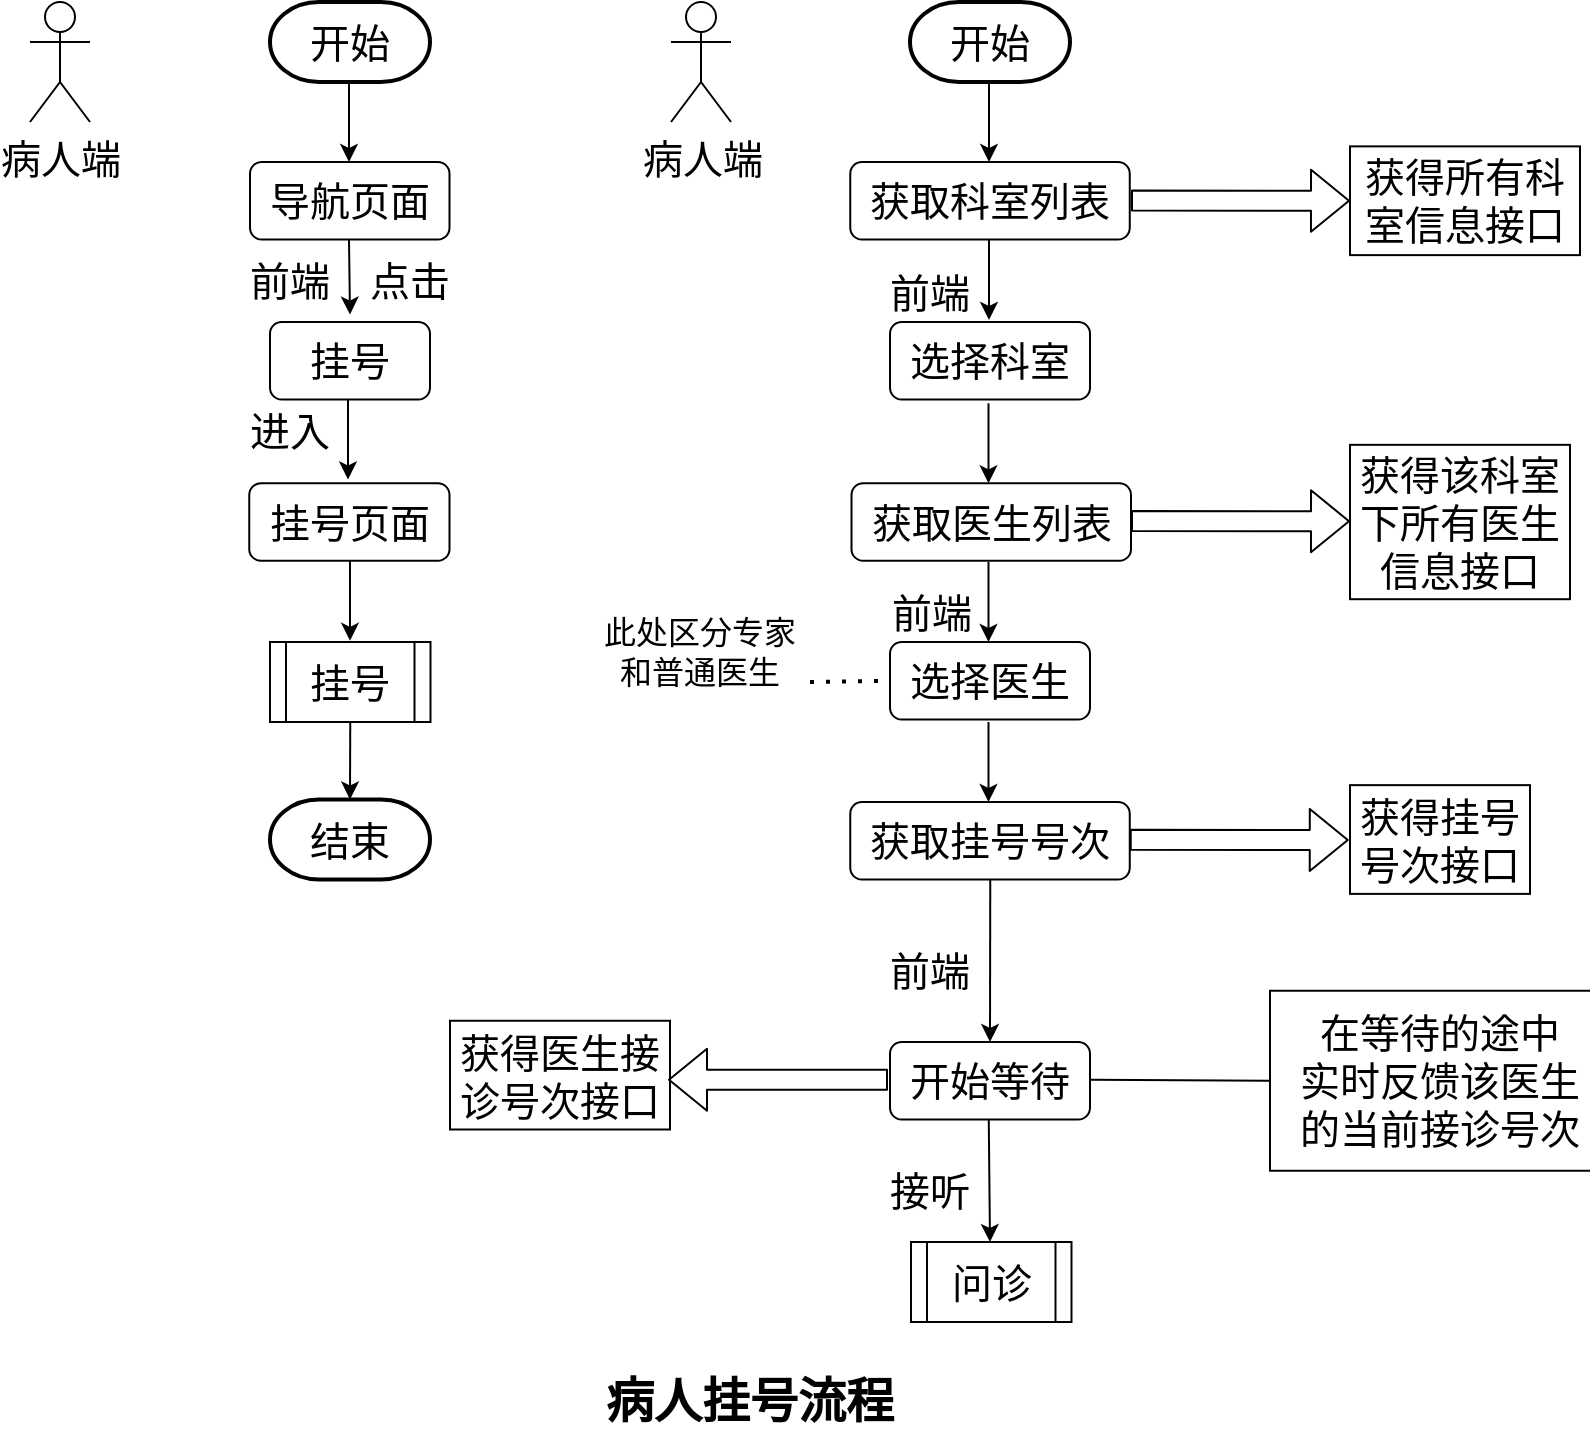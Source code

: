 <mxfile>
    <diagram id="X5SzS_FeevJv-DkIXQUU" name="第 1 页">
        <mxGraphModel dx="930" dy="659" grid="1" gridSize="10" guides="1" tooltips="1" connect="1" arrows="1" fold="1" page="1" pageScale="1" pageWidth="827" pageHeight="1169" math="0" shadow="0">
            <root>
                <mxCell id="0"/>
                <mxCell id="1" parent="0"/>
                <mxCell id="193" value="&lt;font style=&quot;font-size: 20px;&quot;&gt;病人端&lt;/font&gt;" style="shape=umlActor;verticalLabelPosition=bottom;verticalAlign=top;html=1;outlineConnect=0;" parent="1" vertex="1">
                    <mxGeometry x="40" y="40" width="30" height="60" as="geometry"/>
                </mxCell>
                <mxCell id="194" value="开始" style="strokeWidth=2;html=1;shape=mxgraph.flowchart.terminator;whiteSpace=wrap;fontSize=20;" parent="1" vertex="1">
                    <mxGeometry x="160" y="40" width="80" height="40" as="geometry"/>
                </mxCell>
                <mxCell id="195" value="" style="endArrow=classic;html=1;fontSize=20;exitX=0.5;exitY=1;exitDx=0;exitDy=0;exitPerimeter=0;strokeWidth=1;" parent="1" edge="1">
                    <mxGeometry width="50" height="50" relative="1" as="geometry">
                        <mxPoint x="199.5" y="80" as="sourcePoint"/>
                        <mxPoint x="199.5" y="120" as="targetPoint"/>
                    </mxGeometry>
                </mxCell>
                <mxCell id="196" value="导航页面" style="rounded=1;whiteSpace=wrap;html=1;fontSize=20;" parent="1" vertex="1">
                    <mxGeometry x="150" y="120" width="99.75" height="38.75" as="geometry"/>
                </mxCell>
                <mxCell id="197" value="" style="endArrow=classic;html=1;fontSize=20;exitX=0.5;exitY=1;exitDx=0;exitDy=0;exitPerimeter=0;strokeWidth=1;entryX=0.5;entryY=0;entryDx=0;entryDy=0;" parent="1" edge="1">
                    <mxGeometry width="50" height="50" relative="1" as="geometry">
                        <mxPoint x="199.5" y="158.75" as="sourcePoint"/>
                        <mxPoint x="200" y="196.25" as="targetPoint"/>
                    </mxGeometry>
                </mxCell>
                <mxCell id="198" value="前端" style="text;html=1;strokeColor=none;fillColor=none;align=center;verticalAlign=middle;whiteSpace=wrap;rounded=0;fontSize=20;" parent="1" vertex="1">
                    <mxGeometry x="140" y="163.75" width="60" height="30" as="geometry"/>
                </mxCell>
                <mxCell id="199" value="点击" style="text;html=1;strokeColor=none;fillColor=none;align=center;verticalAlign=middle;whiteSpace=wrap;rounded=0;fontSize=20;" parent="1" vertex="1">
                    <mxGeometry x="200" y="163.75" width="60" height="30" as="geometry"/>
                </mxCell>
                <mxCell id="200" value="挂号" style="rounded=1;whiteSpace=wrap;html=1;fontSize=20;" parent="1" vertex="1">
                    <mxGeometry x="160" y="200" width="80" height="38.75" as="geometry"/>
                </mxCell>
                <mxCell id="201" value="" style="endArrow=classic;html=1;fontSize=20;exitX=0.5;exitY=1;exitDx=0;exitDy=0;exitPerimeter=0;strokeWidth=1;" parent="1" edge="1">
                    <mxGeometry width="50" height="50" relative="1" as="geometry">
                        <mxPoint x="199" y="238.75" as="sourcePoint"/>
                        <mxPoint x="199" y="278.75" as="targetPoint"/>
                    </mxGeometry>
                </mxCell>
                <mxCell id="202" value="挂号页面" style="rounded=1;whiteSpace=wrap;html=1;fontSize=20;" parent="1" vertex="1">
                    <mxGeometry x="149.63" y="280.63" width="100.12" height="38.75" as="geometry"/>
                </mxCell>
                <mxCell id="203" value="进入" style="text;html=1;strokeColor=none;fillColor=none;align=center;verticalAlign=middle;whiteSpace=wrap;rounded=0;fontSize=20;" parent="1" vertex="1">
                    <mxGeometry x="140" y="238.75" width="60" height="30" as="geometry"/>
                </mxCell>
                <mxCell id="204" value="" style="endArrow=classic;html=1;fontSize=20;exitX=0.5;exitY=1;exitDx=0;exitDy=0;exitPerimeter=0;strokeWidth=1;" parent="1" edge="1">
                    <mxGeometry width="50" height="50" relative="1" as="geometry">
                        <mxPoint x="200" y="319.38" as="sourcePoint"/>
                        <mxPoint x="200" y="359.38" as="targetPoint"/>
                    </mxGeometry>
                </mxCell>
                <mxCell id="205" value="&lt;font style=&quot;font-size: 20px;&quot;&gt;挂号&lt;/font&gt;" style="shape=process;whiteSpace=wrap;html=1;backgroundOutline=1;" parent="1" vertex="1">
                    <mxGeometry x="160" y="360" width="80.25" height="40" as="geometry"/>
                </mxCell>
                <mxCell id="206" value="" style="endArrow=classic;html=1;fontSize=20;strokeWidth=1;entryX=0.5;entryY=0;entryDx=0;entryDy=0;entryPerimeter=0;exitX=0.5;exitY=1;exitDx=0;exitDy=0;" parent="1" source="205" target="207" edge="1">
                    <mxGeometry width="50" height="50" relative="1" as="geometry">
                        <mxPoint x="300" y="430" as="sourcePoint"/>
                        <mxPoint x="270" y="430" as="targetPoint"/>
                    </mxGeometry>
                </mxCell>
                <mxCell id="207" value="结束" style="strokeWidth=2;html=1;shape=mxgraph.flowchart.terminator;whiteSpace=wrap;fontSize=20;" parent="1" vertex="1">
                    <mxGeometry x="160" y="438.75" width="80" height="40" as="geometry"/>
                </mxCell>
                <mxCell id="208" value="&lt;font style=&quot;font-size: 20px;&quot;&gt;病人端&lt;/font&gt;" style="shape=umlActor;verticalLabelPosition=bottom;verticalAlign=top;html=1;outlineConnect=0;" parent="1" vertex="1">
                    <mxGeometry x="360.5" y="40" width="30" height="60" as="geometry"/>
                </mxCell>
                <mxCell id="209" value="开始" style="strokeWidth=2;html=1;shape=mxgraph.flowchart.terminator;whiteSpace=wrap;fontSize=20;" parent="1" vertex="1">
                    <mxGeometry x="480" y="40" width="80" height="40" as="geometry"/>
                </mxCell>
                <mxCell id="210" value="" style="endArrow=classic;html=1;fontSize=20;exitX=0.5;exitY=1;exitDx=0;exitDy=0;exitPerimeter=0;strokeWidth=1;" parent="1" edge="1">
                    <mxGeometry width="50" height="50" relative="1" as="geometry">
                        <mxPoint x="519.5" y="80" as="sourcePoint"/>
                        <mxPoint x="519.5" y="120" as="targetPoint"/>
                    </mxGeometry>
                </mxCell>
                <mxCell id="211" value="获取科室列表" style="rounded=1;whiteSpace=wrap;html=1;fontSize=20;" parent="1" vertex="1">
                    <mxGeometry x="450.13" y="120" width="139.75" height="38.75" as="geometry"/>
                </mxCell>
                <mxCell id="212" value="" style="shape=flexArrow;endArrow=classic;html=1;exitX=1;exitY=0.5;exitDx=0;exitDy=0;entryX=0;entryY=0.5;entryDx=0;entryDy=0;" parent="1" target="213" edge="1">
                    <mxGeometry width="50" height="50" relative="1" as="geometry">
                        <mxPoint x="590.5" y="139.25" as="sourcePoint"/>
                        <mxPoint x="735.5" y="138.875" as="targetPoint"/>
                    </mxGeometry>
                </mxCell>
                <mxCell id="213" value="&lt;font style=&quot;font-size: 20px;&quot;&gt;获得所有科室信息接口&lt;/font&gt;" style="rounded=0;whiteSpace=wrap;html=1;fillColor=none;" parent="1" vertex="1">
                    <mxGeometry x="700" y="112.19" width="115" height="54.37" as="geometry"/>
                </mxCell>
                <mxCell id="214" value="" style="endArrow=classic;html=1;fontSize=20;exitX=0.5;exitY=1;exitDx=0;exitDy=0;exitPerimeter=0;strokeWidth=1;" parent="1" edge="1">
                    <mxGeometry width="50" height="50" relative="1" as="geometry">
                        <mxPoint x="519.5" y="159" as="sourcePoint"/>
                        <mxPoint x="519.5" y="199" as="targetPoint"/>
                    </mxGeometry>
                </mxCell>
                <mxCell id="215" value="选择科室" style="rounded=1;whiteSpace=wrap;html=1;fontSize=20;" parent="1" vertex="1">
                    <mxGeometry x="470.01" y="200" width="100" height="38.75" as="geometry"/>
                </mxCell>
                <mxCell id="216" value="前端" style="text;html=1;strokeColor=none;fillColor=none;align=center;verticalAlign=middle;whiteSpace=wrap;rounded=0;fontSize=20;" parent="1" vertex="1">
                    <mxGeometry x="460.25" y="170" width="60" height="30" as="geometry"/>
                </mxCell>
                <mxCell id="217" value="" style="endArrow=classic;html=1;fontSize=20;exitX=0.5;exitY=1;exitDx=0;exitDy=0;exitPerimeter=0;strokeWidth=1;" parent="1" edge="1">
                    <mxGeometry width="50" height="50" relative="1" as="geometry">
                        <mxPoint x="519.25" y="240.63" as="sourcePoint"/>
                        <mxPoint x="519.25" y="280.63" as="targetPoint"/>
                    </mxGeometry>
                </mxCell>
                <mxCell id="218" value="获取医生列表" style="rounded=1;whiteSpace=wrap;html=1;fontSize=20;" parent="1" vertex="1">
                    <mxGeometry x="450.75" y="280.63" width="139.75" height="38.75" as="geometry"/>
                </mxCell>
                <mxCell id="219" value="" style="shape=flexArrow;endArrow=classic;html=1;exitX=1;exitY=0.5;exitDx=0;exitDy=0;entryX=0;entryY=0.5;entryDx=0;entryDy=0;" parent="1" edge="1">
                    <mxGeometry width="50" height="50" relative="1" as="geometry">
                        <mxPoint x="590.5" y="299.5" as="sourcePoint"/>
                        <mxPoint x="700" y="299.625" as="targetPoint"/>
                    </mxGeometry>
                </mxCell>
                <mxCell id="220" value="&lt;font style=&quot;font-size: 20px;&quot;&gt;获得该科室下所有医生信息接口&lt;/font&gt;" style="rounded=0;whiteSpace=wrap;html=1;fillColor=none;" parent="1" vertex="1">
                    <mxGeometry x="700" y="261.42" width="110" height="77.18" as="geometry"/>
                </mxCell>
                <mxCell id="221" value="" style="endArrow=classic;html=1;fontSize=20;exitX=0.5;exitY=1;exitDx=0;exitDy=0;exitPerimeter=0;strokeWidth=1;" parent="1" edge="1">
                    <mxGeometry width="50" height="50" relative="1" as="geometry">
                        <mxPoint x="519.25" y="320" as="sourcePoint"/>
                        <mxPoint x="519.25" y="360" as="targetPoint"/>
                    </mxGeometry>
                </mxCell>
                <mxCell id="222" value="选择医生" style="rounded=1;whiteSpace=wrap;html=1;fontSize=20;" parent="1" vertex="1">
                    <mxGeometry x="470" y="360" width="100" height="38.75" as="geometry"/>
                </mxCell>
                <mxCell id="223" value="前端" style="text;html=1;strokeColor=none;fillColor=none;align=center;verticalAlign=middle;whiteSpace=wrap;rounded=0;fontSize=20;" parent="1" vertex="1">
                    <mxGeometry x="460.5" y="330" width="60" height="30" as="geometry"/>
                </mxCell>
                <mxCell id="224" value="" style="endArrow=classic;html=1;fontSize=20;exitX=0.5;exitY=1;exitDx=0;exitDy=0;exitPerimeter=0;strokeWidth=1;" parent="1" edge="1">
                    <mxGeometry width="50" height="50" relative="1" as="geometry">
                        <mxPoint x="519.25" y="400" as="sourcePoint"/>
                        <mxPoint x="519.25" y="440" as="targetPoint"/>
                    </mxGeometry>
                </mxCell>
                <mxCell id="225" value="获取挂号号次" style="rounded=1;whiteSpace=wrap;html=1;fontSize=20;" parent="1" vertex="1">
                    <mxGeometry x="450.13" y="440" width="139.75" height="38.75" as="geometry"/>
                </mxCell>
                <mxCell id="226" value="" style="shape=flexArrow;endArrow=classic;html=1;exitX=1;exitY=0.5;exitDx=0;exitDy=0;entryX=0;entryY=0.5;entryDx=0;entryDy=0;" parent="1" edge="1">
                    <mxGeometry width="50" height="50" relative="1" as="geometry">
                        <mxPoint x="589.88" y="458.88" as="sourcePoint"/>
                        <mxPoint x="699.38" y="459.005" as="targetPoint"/>
                    </mxGeometry>
                </mxCell>
                <mxCell id="227" value="&lt;font style=&quot;font-size: 20px;&quot;&gt;获得挂号&lt;br&gt;号次接口&lt;/font&gt;" style="rounded=0;whiteSpace=wrap;html=1;fillColor=none;" parent="1" vertex="1">
                    <mxGeometry x="700" y="431.57" width="90" height="54.37" as="geometry"/>
                </mxCell>
                <mxCell id="228" value="" style="endArrow=classic;html=1;fontSize=20;exitX=0.5;exitY=1;exitDx=0;exitDy=0;exitPerimeter=0;strokeWidth=1;entryX=0.5;entryY=0;entryDx=0;entryDy=0;" parent="1" target="230" edge="1">
                    <mxGeometry width="50" height="50" relative="1" as="geometry">
                        <mxPoint x="520.13" y="478.75" as="sourcePoint"/>
                        <mxPoint x="520.13" y="518.75" as="targetPoint"/>
                    </mxGeometry>
                </mxCell>
                <mxCell id="229" value="前端" style="text;html=1;strokeColor=none;fillColor=none;align=center;verticalAlign=middle;whiteSpace=wrap;rounded=0;fontSize=20;" parent="1" vertex="1">
                    <mxGeometry x="460.25" y="509" width="60" height="30" as="geometry"/>
                </mxCell>
                <mxCell id="230" value="开始等待" style="rounded=1;whiteSpace=wrap;html=1;fontSize=20;" parent="1" vertex="1">
                    <mxGeometry x="470" y="560" width="100" height="38.75" as="geometry"/>
                </mxCell>
                <mxCell id="231" value="" style="strokeWidth=1;html=1;shape=mxgraph.flowchart.annotation_1;align=left;pointerEvents=1;fontSize=20;" parent="1" vertex="1">
                    <mxGeometry x="660" y="534.37" width="160" height="90.01" as="geometry"/>
                </mxCell>
                <mxCell id="232" value="" style="endArrow=none;html=1;strokeWidth=1;fontSize=20;entryX=1;entryY=0.5;entryDx=0;entryDy=0;exitX=0;exitY=0.5;exitDx=0;exitDy=0;exitPerimeter=0;" parent="1" source="231" edge="1">
                    <mxGeometry width="50" height="50" relative="1" as="geometry">
                        <mxPoint x="600.75" y="579.5" as="sourcePoint"/>
                        <mxPoint x="570" y="578.88" as="targetPoint"/>
                    </mxGeometry>
                </mxCell>
                <mxCell id="233" value="在等待的途中&lt;br&gt;实时反馈该医生的当前接诊号次" style="text;html=1;strokeColor=none;fillColor=none;align=center;verticalAlign=middle;whiteSpace=wrap;rounded=0;strokeWidth=1;fontSize=20;" parent="1" vertex="1">
                    <mxGeometry x="670" y="542.82" width="150" height="73.12" as="geometry"/>
                </mxCell>
                <mxCell id="234" value="" style="shape=flexArrow;endArrow=classic;html=1;exitX=1;exitY=0.5;exitDx=0;exitDy=0;" parent="1" edge="1">
                    <mxGeometry width="50" height="50" relative="1" as="geometry">
                        <mxPoint x="469" y="578.88" as="sourcePoint"/>
                        <mxPoint x="359" y="578.88" as="targetPoint"/>
                    </mxGeometry>
                </mxCell>
                <mxCell id="235" value="&lt;font style=&quot;font-size: 20px;&quot;&gt;获得医生接诊号次接口&lt;/font&gt;" style="rounded=0;whiteSpace=wrap;html=1;fillColor=none;" parent="1" vertex="1">
                    <mxGeometry x="250" y="549.38" width="110" height="54.37" as="geometry"/>
                </mxCell>
                <mxCell id="236" value="" style="endArrow=classic;html=1;fontSize=20;exitX=0.5;exitY=1;exitDx=0;exitDy=0;exitPerimeter=0;strokeWidth=1;" parent="1" edge="1">
                    <mxGeometry width="50" height="50" relative="1" as="geometry">
                        <mxPoint x="519.38" y="598.75" as="sourcePoint"/>
                        <mxPoint x="520" y="660" as="targetPoint"/>
                    </mxGeometry>
                </mxCell>
                <mxCell id="237" value="接听" style="text;html=1;strokeColor=none;fillColor=none;align=center;verticalAlign=middle;whiteSpace=wrap;rounded=0;fontSize=20;" parent="1" vertex="1">
                    <mxGeometry x="460.25" y="618.75" width="60" height="30" as="geometry"/>
                </mxCell>
                <mxCell id="238" value="&lt;font style=&quot;font-size: 20px;&quot;&gt;问诊&lt;/font&gt;" style="shape=process;whiteSpace=wrap;html=1;backgroundOutline=1;" parent="1" vertex="1">
                    <mxGeometry x="480.5" y="660" width="80.25" height="40" as="geometry"/>
                </mxCell>
                <mxCell id="239" value="病人挂号流程" style="text;html=1;strokeColor=none;fillColor=none;align=center;verticalAlign=middle;whiteSpace=wrap;rounded=0;fontSize=24;fontStyle=1" parent="1" vertex="1">
                    <mxGeometry x="320" y="720" width="160" height="40" as="geometry"/>
                </mxCell>
                <mxCell id="240" value="&lt;font style=&quot;font-size: 16px;&quot;&gt;此处区分专家和普通医生&lt;/font&gt;" style="text;html=1;strokeColor=none;fillColor=none;align=center;verticalAlign=middle;whiteSpace=wrap;rounded=0;" vertex="1" parent="1">
                    <mxGeometry x="320" y="350" width="110" height="30" as="geometry"/>
                </mxCell>
                <mxCell id="241" value="" style="endArrow=none;dashed=1;html=1;dashPattern=1 3;strokeWidth=2;fontSize=16;entryX=0;entryY=0.5;entryDx=0;entryDy=0;exitX=1;exitY=1;exitDx=0;exitDy=0;" edge="1" parent="1" source="240" target="222">
                    <mxGeometry width="50" height="50" relative="1" as="geometry">
                        <mxPoint x="410" y="430" as="sourcePoint"/>
                        <mxPoint x="460" y="380" as="targetPoint"/>
                    </mxGeometry>
                </mxCell>
            </root>
        </mxGraphModel>
    </diagram>
</mxfile>